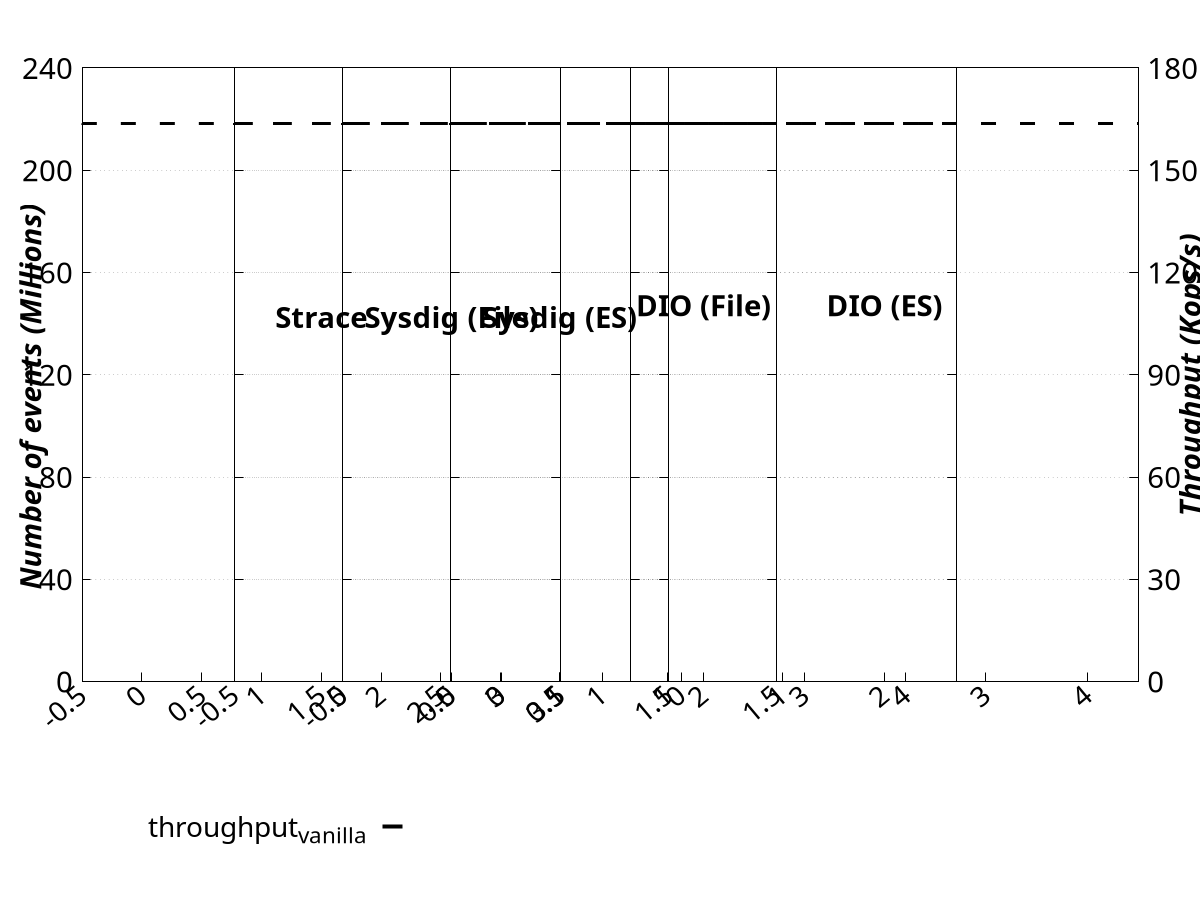 #!/usr/bin/gnuplot -p

reset
fontsize = 20
set term postscript enhanced color eps size 8,3 fontsize
set output "graphs/micro_rw.eps"
set datafile separator ";"

set style data histogram
set style histogram rowstacked
set style fill solid
set boxwidth 0.6

set multiplot layout 1,5 margins 0.068,1,0.27,0.925 spacing 0.01,0.5

# Y axis
set grid ytics
set format y '%.s'
set yrange [0:240000000]
set ytics 0,40000000,240000000
set ylabel "{/:Bold {/:Italic Number of events (Millions)}}" font "NewsGotT, 22" offset 0.2,-1

# Y2 axis
set format y2 '%.s'
set y2range [0:180000]
set y2tics 0,30000,180000


# X axis
set xtics nomirror rotate by 40 right font "NewsGotT, 21"

set bmargin 10
# -------------------------------------------------------------------

unset key
unset y2label
set y2tics format "" font "NewsGotT, 22"
set ytics font "NewsGotT, 22"

set rmargin 71
set bmargin 10
set xrange [-0.5:3.5]
set xlabel "{/:Bold Strace}" font "NewsGotT, 22" offset 0,19.3,1
plot ARG1 index 0 using 2:xtic(1) ti "events_{complete}" lc rgbcolor "black" lw 2,\
     ARG1 index 0 using 3 ti "events_{incomplete}" lt -1 lw 2 fs pattern 1, \
     163842 axes x1y2 with lines lw 3 lt rgb "#000000" dashtype 2 notitle, \
     NaN with lines lw 4 lt rgb "#000000" dashtype 2 ti "throughput_{vanilla}", \
     ARG1 index 1 u 2 ti "throughput_{tracer}" axes x1y2 with linesp ls 7 lw 4 pt 6

unset ylabel
set ytics format "" font "NewsGotT, 22"

set xrange [-0.5:1.5]
set lmargin 26
set rmargin 59
set bmargin 10
unset key
set xlabel "{/:Bold Sysdig (File)}" font "NewsGotT, 22" offset 0,19.3,1
plot ARG1 index 2 using 2:xtic(1) ti "events_{complete}" lc rgbcolor "black" lw 2,\
     ARG1 index 2 using 3 ti "events_{incomplete}" lt -1 lw 2 fs pattern 1, \
     163842 axes x1y2 with lines lw 3 lt rgb "#000000" dashtype 2 notitle, \
     NaN with lines lw 4 lt rgb "#000000" dashtype 2 ti "throughput_{vanilla}", \
     ARG1 index 3 u 2 ti "throughput_{tracer}" axes x1y2 with linesp ls 7 lw 4 pt 6

set lmargin 38
set rmargin 47
set bmargin 10
set xlabel "{/:Bold Sysdig (ES)}" font "NewsGotT, 22" offset 0,19.3,1
plot ARG1 index 4 using 2:xtic(1) ti "events_{complete}" lc rgbcolor "black" lw 2,\
     ARG1 index 4 using 3 ti "events_{incomplete}" lt -1 lw 2 fs pattern 1, \
     163842 axes x1y2 with lines lw 3 lt rgb "#000000" dashtype 2 notitle, \
     NaN with lines lw 4 lt rgb "#000000" dashtype 2 ti "throughput_{vanilla}", \
     ARG1 index 5 u 2 ti "throughput_{tracer}" axes x1y2 with linesp ls 7 lw 4 pt 6




set lmargin 50
set rmargin 27
set xrange [-0.5:4.5]
set bmargin 10
set xlabel "{/:Bold DIO (File)}" font "NewsGotT, 22" offset 0,19.3,1
plot ARG1 index 6 using ($32-$14):xtic(1) ti "events_{complete}" lc rgbcolor "black" lw 2,\
     ARG1 index 6 using 14 ti "events_{incomplete}" lt -1 lw 2 fs pattern 1,\
     ARG1 index 6 using 20 ti "events_{lost}" lt -1 lw 2 fs pattern 8, \
     163842 axes x1y2 with lines lw 3 lt rgb "#000000" dashtype 2 notitle, \
     NaN with lines lw 4 lt rgb "#000000" dashtype 2 ti "throughput_{vanilla}", \
     ARG1 index 7 u 2 ti "throughput_{tracer}" axes x1y2 with linesp ls 7 lw 4 pt 6


set lmargin 70
set rmargin 6.8
set xrange [-0.5:4.5]

# Y2 axis
set y2tics font "NewsGotT, 22"
set format y2 '%.s'
set y2label "{/:Bold {/:Italic Throughput (Kops/s)}}" font "NewsGotT, 22" offset -0.5,0

set key at screen 0.5, 0.06 center vertical height 0.5  maxrows 2 sample 1.5 font "NewsGotT, 21"

set bmargin 10
set xlabel "{/:Bold DIO (ES)}" font "NewsGotT, 22" offset 0,19.3,1
plot ARG1 index 8 using ($32-$14):xtic(1) ti "events_{complete}" lc rgbcolor "black" lw 2,\
     ARG1 index 8 using 14 ti "events_{incomplete}" lt -1 lw 2 fs pattern 1,\
     ARG1 index 8 using 20 ti "events_{lost}" lt -1 lw 2 fs pattern 8, \
     163842 axes x1y2 with lines lw 3 lt rgb "#000000" dashtype 2 notitle, \
     NaN with lines lw 4 lt rgb "#000000" dashtype 2 ti "throughput_{vanilla}", \
     ARG1 index 9 u 2 ti "throughput_{tracer}" axes x1y2 with linesp ls 7 lw 4 pt 6











